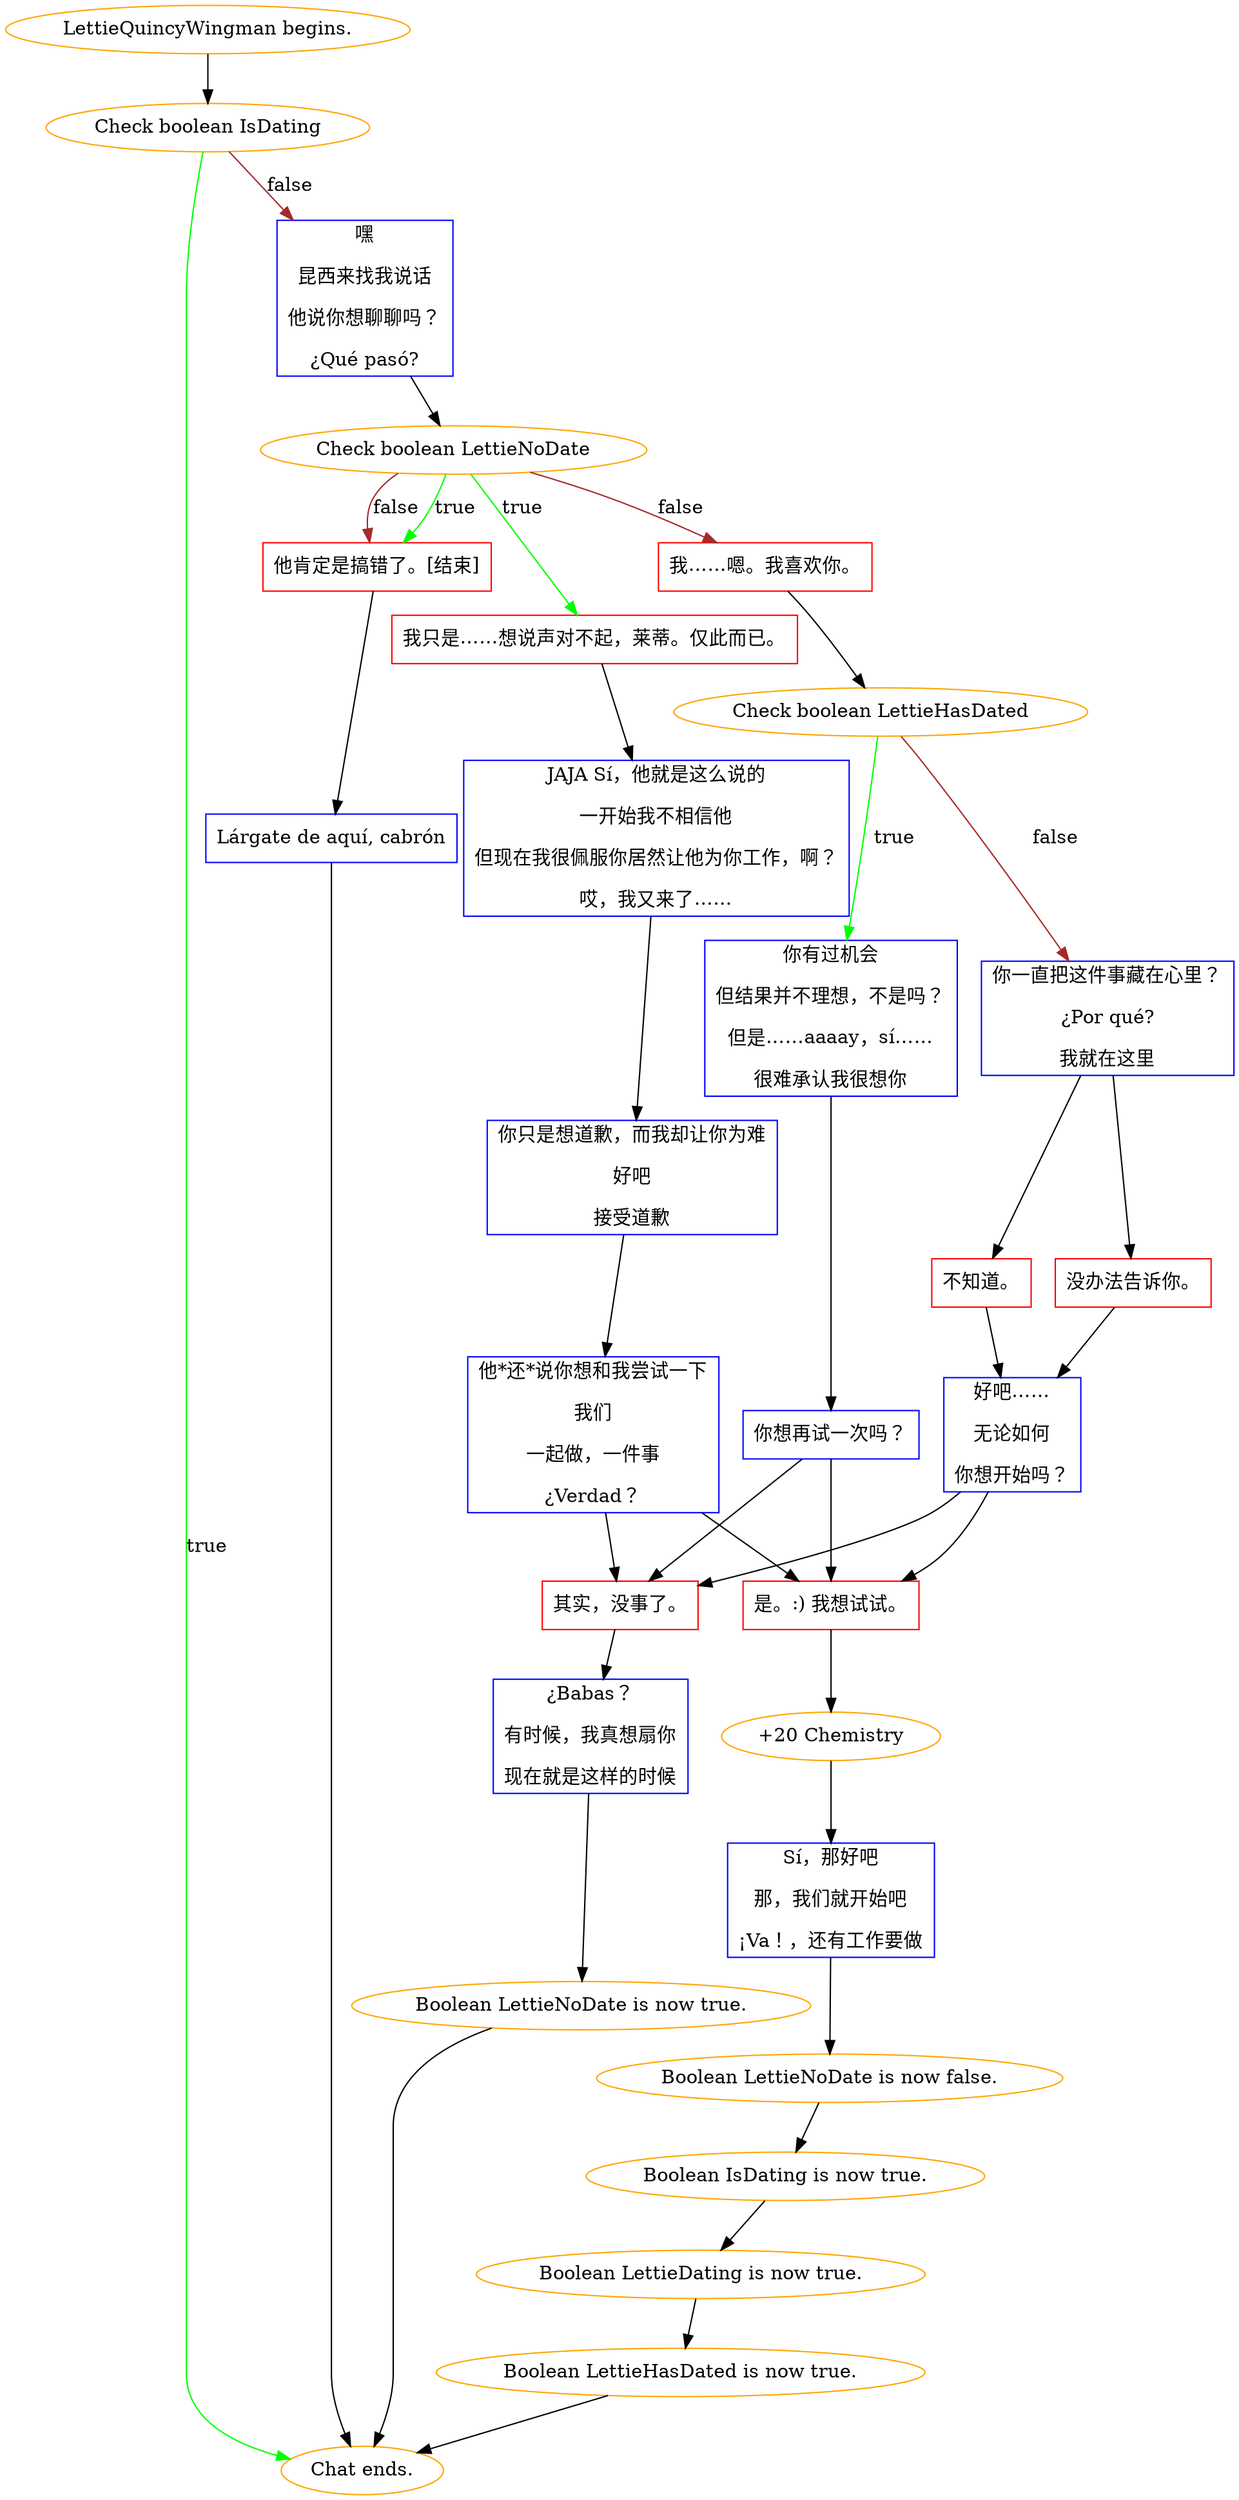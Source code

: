 digraph {
	"LettieQuincyWingman begins." [color=orange];
		"LettieQuincyWingman begins." -> j3451391318;
	j3451391318 [label="Check boolean IsDating",color=orange];
		j3451391318 -> "Chat ends." [label=true,color=green];
		j3451391318 -> j246606533 [label=false,color=brown];
	"Chat ends." [color=orange];
	j246606533 [label="嘿
昆西来找我说话
他说你想聊聊吗？
¿Qué pasó?",shape=box,color=blue];
		j246606533 -> j2065325619;
	j2065325619 [label="Check boolean LettieNoDate",color=orange];
		j2065325619 -> j3053225375 [label=true,color=green];
		j2065325619 -> j888851194 [label=true,color=green];
		j2065325619 -> j1458522835 [label=false,color=brown];
		j2065325619 -> j888851194 [label=false,color=brown];
	j3053225375 [label="我只是……想说声对不起，莱蒂。仅此而已。",shape=box,color=red];
		j3053225375 -> j1700925379;
	j888851194 [label="他肯定是搞错了。[结束]",shape=box,color=red];
		j888851194 -> j3947662504;
	j1458522835 [label="我……嗯。我喜欢你。",shape=box,color=red];
		j1458522835 -> j909510203;
	j1700925379 [label="JAJA Sí，他就是这么说的
一开始我不相信他
但现在我很佩服你居然让他为你工作，啊？
哎，我又来了……",shape=box,color=blue];
		j1700925379 -> j2299030491;
	j3947662504 [label="Lárgate de aquí, cabrón",shape=box,color=blue];
		j3947662504 -> "Chat ends.";
	j909510203 [label="Check boolean LettieHasDated",color=orange];
		j909510203 -> j950228741 [label=true,color=green];
		j909510203 -> j2395329297 [label=false,color=brown];
	j2299030491 [label="你只是想道歉，而我却让你为难
好吧
接受道歉",shape=box,color=blue];
		j2299030491 -> j2988799480;
	j950228741 [label="你有过机会
但结果并不理想，不是吗？
但是……aaaay，sí……
很难承认我很想你",shape=box,color=blue];
		j950228741 -> j3616393384;
	j2395329297 [label="你一直把这件事藏在心里？
¿Por qué?
我就在这里",shape=box,color=blue];
		j2395329297 -> j157934442;
		j2395329297 -> j1361346263;
	j2988799480 [label="他*还*说你想和我尝试一下
我们
一起做，一件事
¿Verdad？",shape=box,color=blue];
		j2988799480 -> j4079317166;
		j2988799480 -> j4001320236;
	j3616393384 [label="你想再试一次吗？",shape=box,color=blue];
		j3616393384 -> j4079317166;
		j3616393384 -> j4001320236;
	j157934442 [label="没办法告诉你。",shape=box,color=red];
		j157934442 -> j682543393;
	j1361346263 [label="不知道。",shape=box,color=red];
		j1361346263 -> j682543393;
	j4079317166 [label="是。:) 我想试试。",shape=box,color=red];
		j4079317166 -> j4125056165;
	j4001320236 [label="其实，没事了。",shape=box,color=red];
		j4001320236 -> j975686999;
	j682543393 [label="好吧……
无论如何
你想开始吗？",shape=box,color=blue];
		j682543393 -> j4079317166;
		j682543393 -> j4001320236;
	j4125056165 [label="+20 Chemistry",color=orange];
		j4125056165 -> j3289473150;
	j975686999 [label="¿Babas？
有时候，我真想扇你
现在就是这样的时候",shape=box,color=blue];
		j975686999 -> j2703113057;
	j3289473150 [label="Sí，那好吧
那，我们就开始吧
¡Va！，还有工作要做",shape=box,color=blue];
		j3289473150 -> j4071933913;
	j2703113057 [label="Boolean LettieNoDate is now true.",color=orange];
		j2703113057 -> "Chat ends.";
	j4071933913 [label="Boolean LettieNoDate is now false.",color=orange];
		j4071933913 -> j444607473;
	j444607473 [label="Boolean IsDating is now true.",color=orange];
		j444607473 -> j2763854765;
	j2763854765 [label="Boolean LettieDating is now true.",color=orange];
		j2763854765 -> j3003494003;
	j3003494003 [label="Boolean LettieHasDated is now true.",color=orange];
		j3003494003 -> "Chat ends.";
}